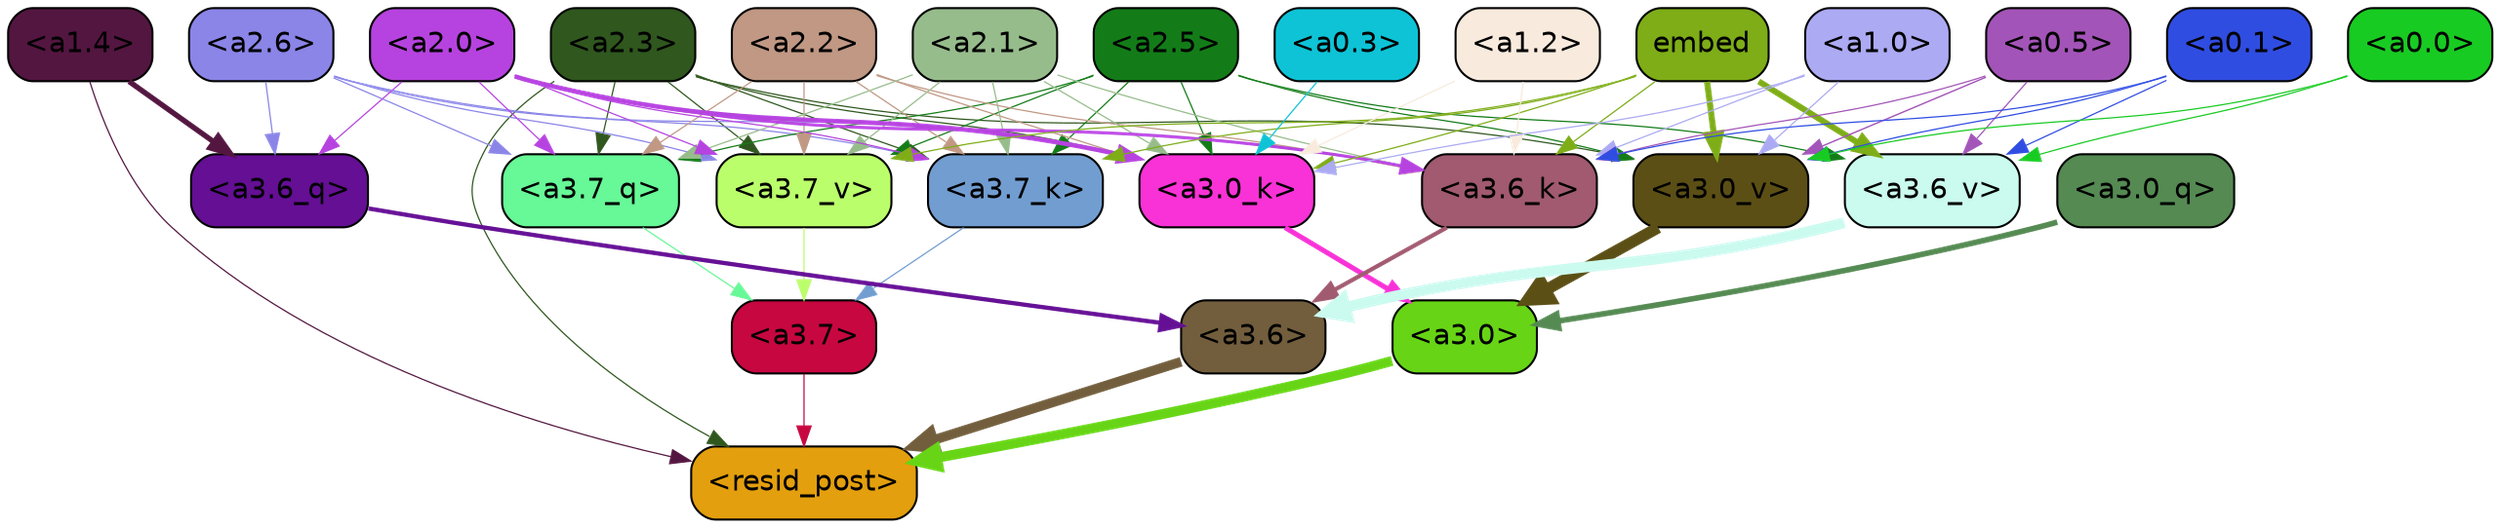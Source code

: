 strict digraph "" {
	graph [bgcolor=transparent,
		layout=dot,
		overlap=false,
		splines=true
	];
	"<a3.7>"	[color=black,
		fillcolor="#c70740",
		fontname=Helvetica,
		shape=box,
		style="filled, rounded"];
	"<resid_post>"	[color=black,
		fillcolor="#e39f0d",
		fontname=Helvetica,
		shape=box,
		style="filled, rounded"];
	"<a3.7>" -> "<resid_post>"	[color="#c70740",
		penwidth=0.6];
	"<a3.6>"	[color=black,
		fillcolor="#725e3d",
		fontname=Helvetica,
		shape=box,
		style="filled, rounded"];
	"<a3.6>" -> "<resid_post>"	[color="#725e3d",
		penwidth=4.751612067222595];
	"<a3.0>"	[color=black,
		fillcolor="#67d516",
		fontname=Helvetica,
		shape=box,
		style="filled, rounded"];
	"<a3.0>" -> "<resid_post>"	[color="#67d516",
		penwidth=4.884142994880676];
	"<a2.3>"	[color=black,
		fillcolor="#2f571e",
		fontname=Helvetica,
		shape=box,
		style="filled, rounded"];
	"<a2.3>" -> "<resid_post>"	[color="#2f571e",
		penwidth=0.6];
	"<a3.7_q>"	[color=black,
		fillcolor="#67f897",
		fontname=Helvetica,
		shape=box,
		style="filled, rounded"];
	"<a2.3>" -> "<a3.7_q>"	[color="#2f571e",
		penwidth=0.6];
	"<a3.7_k>"	[color=black,
		fillcolor="#729dd1",
		fontname=Helvetica,
		shape=box,
		style="filled, rounded"];
	"<a2.3>" -> "<a3.7_k>"	[color="#2f571e",
		penwidth=0.6];
	"<a3.0_k>"	[color=black,
		fillcolor="#f832d6",
		fontname=Helvetica,
		shape=box,
		style="filled, rounded"];
	"<a2.3>" -> "<a3.0_k>"	[color="#2f571e",
		penwidth=0.6];
	"<a3.7_v>"	[color=black,
		fillcolor="#bbfe6b",
		fontname=Helvetica,
		shape=box,
		style="filled, rounded"];
	"<a2.3>" -> "<a3.7_v>"	[color="#2f571e",
		penwidth=0.6];
	"<a3.0_v>"	[color=black,
		fillcolor="#5b4f15",
		fontname=Helvetica,
		shape=box,
		style="filled, rounded"];
	"<a2.3>" -> "<a3.0_v>"	[color="#2f571e",
		penwidth=0.6];
	"<a1.4>"	[color=black,
		fillcolor="#531640",
		fontname=Helvetica,
		shape=box,
		style="filled, rounded"];
	"<a1.4>" -> "<resid_post>"	[color="#531640",
		penwidth=0.6];
	"<a3.6_q>"	[color=black,
		fillcolor="#640f94",
		fontname=Helvetica,
		shape=box,
		style="filled, rounded"];
	"<a1.4>" -> "<a3.6_q>"	[color="#531640",
		penwidth=2.6469622254371643];
	"<a3.7_q>" -> "<a3.7>"	[color="#67f897",
		penwidth=0.6];
	"<a3.6_q>" -> "<a3.6>"	[color="#640f94",
		penwidth=2.091020345687866];
	"<a3.0_q>"	[color=black,
		fillcolor="#558a53",
		fontname=Helvetica,
		shape=box,
		style="filled, rounded"];
	"<a3.0_q>" -> "<a3.0>"	[color="#558a53",
		penwidth=2.7421876192092896];
	"<a3.7_k>" -> "<a3.7>"	[color="#729dd1",
		penwidth=0.6];
	"<a3.6_k>"	[color=black,
		fillcolor="#a15a70",
		fontname=Helvetica,
		shape=box,
		style="filled, rounded"];
	"<a3.6_k>" -> "<a3.6>"	[color="#a15a70",
		penwidth=2.048597991466522];
	"<a3.0_k>" -> "<a3.0>"	[color="#f832d6",
		penwidth=2.476402521133423];
	"<a3.7_v>" -> "<a3.7>"	[color="#bbfe6b",
		penwidth=0.6];
	"<a3.6_v>"	[color=black,
		fillcolor="#cbfaee",
		fontname=Helvetica,
		shape=box,
		style="filled, rounded"];
	"<a3.6_v>" -> "<a3.6>"	[color="#cbfaee",
		penwidth=5.2550448179244995];
	"<a3.0_v>" -> "<a3.0>"	[color="#5b4f15",
		penwidth=5.652270674705505];
	"<a2.6>"	[color=black,
		fillcolor="#8a85e7",
		fontname=Helvetica,
		shape=box,
		style="filled, rounded"];
	"<a2.6>" -> "<a3.7_q>"	[color="#8a85e7",
		penwidth=0.6];
	"<a2.6>" -> "<a3.6_q>"	[color="#8a85e7",
		penwidth=0.6];
	"<a2.6>" -> "<a3.7_k>"	[color="#8a85e7",
		penwidth=0.6];
	"<a2.6>" -> "<a3.0_k>"	[color="#8a85e7",
		penwidth=0.6];
	"<a2.6>" -> "<a3.7_v>"	[color="#8a85e7",
		penwidth=0.6];
	"<a2.5>"	[color=black,
		fillcolor="#137c18",
		fontname=Helvetica,
		shape=box,
		style="filled, rounded"];
	"<a2.5>" -> "<a3.7_q>"	[color="#137c18",
		penwidth=0.6];
	"<a2.5>" -> "<a3.7_k>"	[color="#137c18",
		penwidth=0.6];
	"<a2.5>" -> "<a3.0_k>"	[color="#137c18",
		penwidth=0.6];
	"<a2.5>" -> "<a3.7_v>"	[color="#137c18",
		penwidth=0.6];
	"<a2.5>" -> "<a3.6_v>"	[color="#137c18",
		penwidth=0.6];
	"<a2.5>" -> "<a3.0_v>"	[color="#137c18",
		penwidth=0.6];
	"<a2.2>"	[color=black,
		fillcolor="#c09884",
		fontname=Helvetica,
		shape=box,
		style="filled, rounded"];
	"<a2.2>" -> "<a3.7_q>"	[color="#c09884",
		penwidth=0.6];
	"<a2.2>" -> "<a3.7_k>"	[color="#c09884",
		penwidth=0.6];
	"<a2.2>" -> "<a3.6_k>"	[color="#c09884",
		penwidth=0.6];
	"<a2.2>" -> "<a3.0_k>"	[color="#c09884",
		penwidth=0.6];
	"<a2.2>" -> "<a3.7_v>"	[color="#c09884",
		penwidth=0.6];
	"<a2.1>"	[color=black,
		fillcolor="#97bc8c",
		fontname=Helvetica,
		shape=box,
		style="filled, rounded"];
	"<a2.1>" -> "<a3.7_q>"	[color="#97bc8c",
		penwidth=0.6];
	"<a2.1>" -> "<a3.7_k>"	[color="#97bc8c",
		penwidth=0.6];
	"<a2.1>" -> "<a3.6_k>"	[color="#97bc8c",
		penwidth=0.6];
	"<a2.1>" -> "<a3.0_k>"	[color="#97bc8c",
		penwidth=0.6];
	"<a2.1>" -> "<a3.7_v>"	[color="#97bc8c",
		penwidth=0.6];
	"<a2.0>"	[color=black,
		fillcolor="#b643df",
		fontname=Helvetica,
		shape=box,
		style="filled, rounded"];
	"<a2.0>" -> "<a3.7_q>"	[color="#b643df",
		penwidth=0.6];
	"<a2.0>" -> "<a3.6_q>"	[color="#b643df",
		penwidth=0.6];
	"<a2.0>" -> "<a3.7_k>"	[color="#b643df",
		penwidth=0.6];
	"<a2.0>" -> "<a3.6_k>"	[color="#b643df",
		penwidth=1.4757367372512817];
	"<a2.0>" -> "<a3.0_k>"	[color="#b643df",
		penwidth=2.2137351036071777];
	"<a2.0>" -> "<a3.7_v>"	[color="#b643df",
		penwidth=0.6];
	embed	[color=black,
		fillcolor="#7ead18",
		fontname=Helvetica,
		shape=box,
		style="filled, rounded"];
	embed -> "<a3.7_k>"	[color="#7ead18",
		penwidth=0.6];
	embed -> "<a3.6_k>"	[color="#7ead18",
		penwidth=0.6];
	embed -> "<a3.0_k>"	[color="#7ead18",
		penwidth=0.6];
	embed -> "<a3.7_v>"	[color="#7ead18",
		penwidth=0.6];
	embed -> "<a3.6_v>"	[color="#7ead18",
		penwidth=2.9582033157348633];
	embed -> "<a3.0_v>"	[color="#7ead18",
		penwidth=2.972973108291626];
	"<a1.2>"	[color=black,
		fillcolor="#f8ebde",
		fontname=Helvetica,
		shape=box,
		style="filled, rounded"];
	"<a1.2>" -> "<a3.6_k>"	[color="#f8ebde",
		penwidth=0.6];
	"<a1.2>" -> "<a3.0_k>"	[color="#f8ebde",
		penwidth=0.6];
	"<a1.0>"	[color=black,
		fillcolor="#acaaf3",
		fontname=Helvetica,
		shape=box,
		style="filled, rounded"];
	"<a1.0>" -> "<a3.6_k>"	[color="#acaaf3",
		penwidth=0.6];
	"<a1.0>" -> "<a3.0_k>"	[color="#acaaf3",
		penwidth=0.6];
	"<a1.0>" -> "<a3.0_v>"	[color="#acaaf3",
		penwidth=0.6];
	"<a0.5>"	[color=black,
		fillcolor="#a354b8",
		fontname=Helvetica,
		shape=box,
		style="filled, rounded"];
	"<a0.5>" -> "<a3.6_k>"	[color="#a354b8",
		penwidth=0.6];
	"<a0.5>" -> "<a3.6_v>"	[color="#a354b8",
		penwidth=0.6];
	"<a0.5>" -> "<a3.0_v>"	[color="#a354b8",
		penwidth=0.6790935099124908];
	"<a0.1>"	[color=black,
		fillcolor="#304de2",
		fontname=Helvetica,
		shape=box,
		style="filled, rounded"];
	"<a0.1>" -> "<a3.6_k>"	[color="#304de2",
		penwidth=0.6];
	"<a0.1>" -> "<a3.6_v>"	[color="#304de2",
		penwidth=0.6];
	"<a0.1>" -> "<a3.0_v>"	[color="#304de2",
		penwidth=0.6];
	"<a0.3>"	[color=black,
		fillcolor="#0ec3d6",
		fontname=Helvetica,
		shape=box,
		style="filled, rounded"];
	"<a0.3>" -> "<a3.0_k>"	[color="#0ec3d6",
		penwidth=0.6];
	"<a0.0>"	[color=black,
		fillcolor="#18cb22",
		fontname=Helvetica,
		shape=box,
		style="filled, rounded"];
	"<a0.0>" -> "<a3.6_v>"	[color="#18cb22",
		penwidth=0.6];
	"<a0.0>" -> "<a3.0_v>"	[color="#18cb22",
		penwidth=0.6];
}
